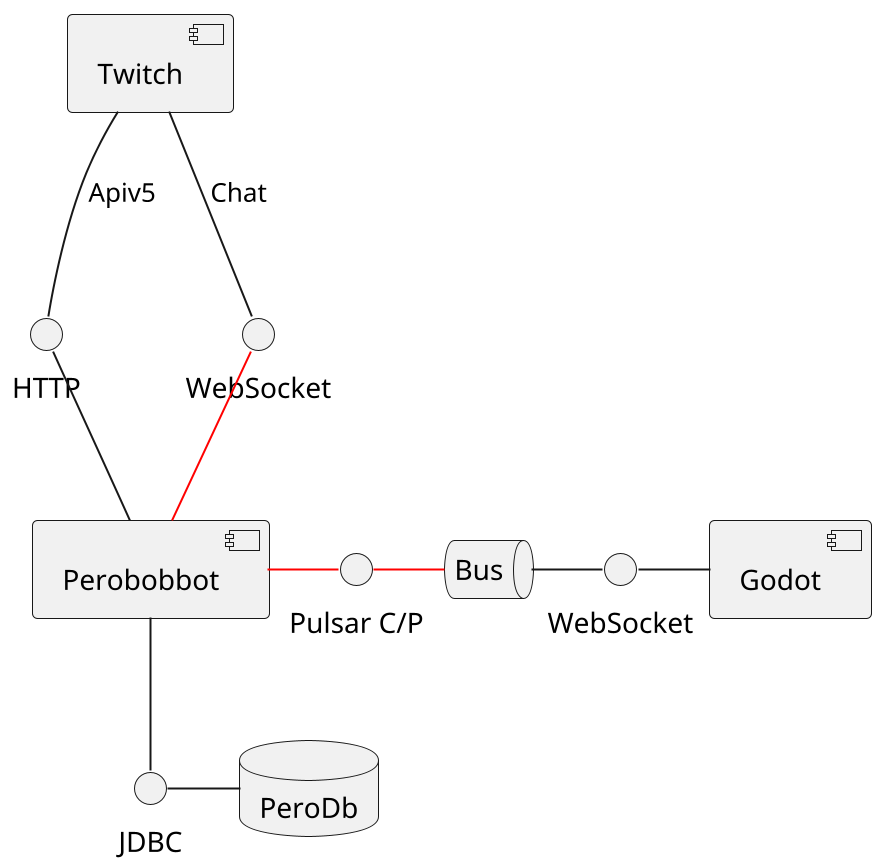 @startuml

scale 2
interface HTTP as TwitchWebClient
interface WebSocket as TwitchChat

[Twitch] -- TwitchWebClient : Apiv5
[Twitch] -- TwitchChat : Chat

component "Perobobbot" as Perobobbot {
}

database PeroDb {
}

queue "Bus" as Bus

TwitchWebClient -- Perobobbot
TwitchChat -- Perobobbot #FF0000

interface "Pulsar C/P" as Pulsar

Perobobbot - Pulsar #FF0000
Pulsar - Bus #FF0000
Bus - WebSocket
WebSocket - [Godot]

Perobobbot -- JDBC
JDBC - PeroDb







@enduml